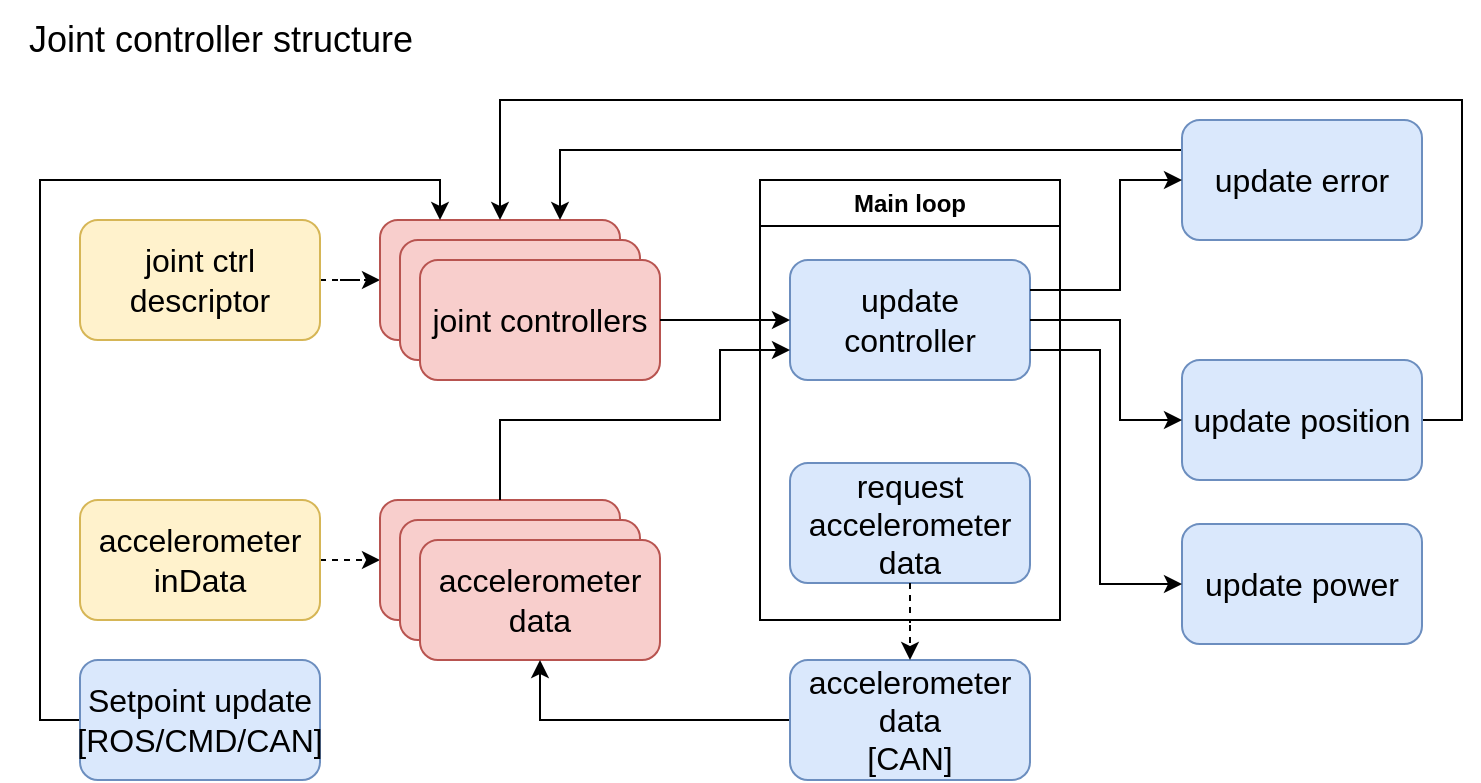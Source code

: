 <mxfile version="24.4.0" type="device">
  <diagram name="Page-1" id="Ah4eXIzguyVDU7Cm7RUX">
    <mxGraphModel dx="779" dy="482" grid="1" gridSize="10" guides="1" tooltips="1" connect="1" arrows="1" fold="1" page="1" pageScale="1" pageWidth="827" pageHeight="583" math="0" shadow="0">
      <root>
        <mxCell id="0" />
        <mxCell id="1" parent="0" />
        <mxCell id="w4NatyeVdwPAlOfVwhTA-1" value="Joint controller structure" style="text;html=1;align=center;verticalAlign=middle;resizable=0;points=[];autosize=1;strokeColor=none;fillColor=none;fontSize=18;" parent="1" vertex="1">
          <mxGeometry x="10" y="10" width="220" height="40" as="geometry" />
        </mxCell>
        <mxCell id="w4NatyeVdwPAlOfVwhTA-3" value="Main loop" style="swimlane;whiteSpace=wrap;html=1;" parent="1" vertex="1">
          <mxGeometry x="390" y="100" width="150" height="220" as="geometry" />
        </mxCell>
        <mxCell id="w4NatyeVdwPAlOfVwhTA-2" value="update controller" style="rounded=1;whiteSpace=wrap;html=1;fontSize=16;fillColor=#dae8fc;strokeColor=#6c8ebf;" parent="w4NatyeVdwPAlOfVwhTA-3" vertex="1">
          <mxGeometry x="15" y="40" width="120" height="60" as="geometry" />
        </mxCell>
        <mxCell id="w4NatyeVdwPAlOfVwhTA-16" value="request accelerometer data" style="rounded=1;whiteSpace=wrap;html=1;fontSize=16;fillColor=#dae8fc;strokeColor=#6c8ebf;" parent="w4NatyeVdwPAlOfVwhTA-3" vertex="1">
          <mxGeometry x="15" y="141.5" width="120" height="60" as="geometry" />
        </mxCell>
        <mxCell id="w4NatyeVdwPAlOfVwhTA-10" style="edgeStyle=orthogonalEdgeStyle;rounded=0;orthogonalLoop=1;jettySize=auto;html=1;entryX=0;entryY=0.5;entryDx=0;entryDy=0;dashed=1;" parent="1" source="w4NatyeVdwPAlOfVwhTA-4" target="w4NatyeVdwPAlOfVwhTA-6" edge="1">
          <mxGeometry relative="1" as="geometry" />
        </mxCell>
        <mxCell id="w4NatyeVdwPAlOfVwhTA-4" value="joint ctrl descriptor" style="rounded=1;whiteSpace=wrap;html=1;fontSize=16;fillColor=#fff2cc;strokeColor=#d6b656;" parent="1" vertex="1">
          <mxGeometry x="50" y="120" width="120" height="60" as="geometry" />
        </mxCell>
        <mxCell id="w4NatyeVdwPAlOfVwhTA-35" style="edgeStyle=orthogonalEdgeStyle;rounded=0;orthogonalLoop=1;jettySize=auto;html=1;exitX=1;exitY=0.5;exitDx=0;exitDy=0;entryX=0;entryY=0.5;entryDx=0;entryDy=0;dashed=1;" parent="1" source="w4NatyeVdwPAlOfVwhTA-5" target="w4NatyeVdwPAlOfVwhTA-12" edge="1">
          <mxGeometry relative="1" as="geometry" />
        </mxCell>
        <mxCell id="w4NatyeVdwPAlOfVwhTA-5" value="accelerometer inData" style="rounded=1;whiteSpace=wrap;html=1;fontSize=16;fillColor=#fff2cc;strokeColor=#d6b656;" parent="1" vertex="1">
          <mxGeometry x="50" y="260" width="120" height="60" as="geometry" />
        </mxCell>
        <mxCell id="w4NatyeVdwPAlOfVwhTA-9" value="" style="group" parent="1" vertex="1" connectable="0">
          <mxGeometry x="200" y="120" width="140" height="80" as="geometry" />
        </mxCell>
        <mxCell id="w4NatyeVdwPAlOfVwhTA-6" value="" style="rounded=1;whiteSpace=wrap;html=1;fontSize=16;fillColor=#f8cecc;strokeColor=#b85450;" parent="w4NatyeVdwPAlOfVwhTA-9" vertex="1">
          <mxGeometry width="120" height="60" as="geometry" />
        </mxCell>
        <mxCell id="w4NatyeVdwPAlOfVwhTA-7" value="" style="rounded=1;whiteSpace=wrap;html=1;fontSize=16;fillColor=#f8cecc;strokeColor=#b85450;" parent="w4NatyeVdwPAlOfVwhTA-9" vertex="1">
          <mxGeometry x="10" y="10" width="120" height="60" as="geometry" />
        </mxCell>
        <mxCell id="w4NatyeVdwPAlOfVwhTA-8" value="joint controllers" style="rounded=1;whiteSpace=wrap;html=1;fontSize=16;fillColor=#f8cecc;strokeColor=#b85450;" parent="w4NatyeVdwPAlOfVwhTA-9" vertex="1">
          <mxGeometry x="20" y="20" width="120" height="60" as="geometry" />
        </mxCell>
        <mxCell id="w4NatyeVdwPAlOfVwhTA-11" value="" style="group" parent="1" vertex="1" connectable="0">
          <mxGeometry x="200" y="260" width="140" height="80" as="geometry" />
        </mxCell>
        <mxCell id="w4NatyeVdwPAlOfVwhTA-12" value="" style="rounded=1;whiteSpace=wrap;html=1;fontSize=16;fillColor=#f8cecc;strokeColor=#b85450;" parent="w4NatyeVdwPAlOfVwhTA-11" vertex="1">
          <mxGeometry width="120" height="60" as="geometry" />
        </mxCell>
        <mxCell id="w4NatyeVdwPAlOfVwhTA-13" value="" style="rounded=1;whiteSpace=wrap;html=1;fontSize=16;fillColor=#f8cecc;strokeColor=#b85450;" parent="w4NatyeVdwPAlOfVwhTA-11" vertex="1">
          <mxGeometry x="10" y="10" width="120" height="60" as="geometry" />
        </mxCell>
        <mxCell id="w4NatyeVdwPAlOfVwhTA-14" value="accelerometer data" style="rounded=1;whiteSpace=wrap;html=1;fontSize=16;fillColor=#f8cecc;strokeColor=#b85450;" parent="w4NatyeVdwPAlOfVwhTA-11" vertex="1">
          <mxGeometry x="20" y="20" width="120" height="60" as="geometry" />
        </mxCell>
        <mxCell id="w4NatyeVdwPAlOfVwhTA-18" style="edgeStyle=orthogonalEdgeStyle;rounded=0;orthogonalLoop=1;jettySize=auto;html=1;exitX=1;exitY=0.5;exitDx=0;exitDy=0;entryX=0;entryY=0.5;entryDx=0;entryDy=0;" parent="1" source="w4NatyeVdwPAlOfVwhTA-8" target="w4NatyeVdwPAlOfVwhTA-2" edge="1">
          <mxGeometry relative="1" as="geometry" />
        </mxCell>
        <mxCell id="w4NatyeVdwPAlOfVwhTA-19" style="edgeStyle=orthogonalEdgeStyle;rounded=0;orthogonalLoop=1;jettySize=auto;html=1;exitX=0.5;exitY=0;exitDx=0;exitDy=0;entryX=0;entryY=0.75;entryDx=0;entryDy=0;" parent="1" source="w4NatyeVdwPAlOfVwhTA-12" target="w4NatyeVdwPAlOfVwhTA-2" edge="1">
          <mxGeometry relative="1" as="geometry">
            <Array as="points">
              <mxPoint x="260" y="220" />
              <mxPoint x="370" y="220" />
              <mxPoint x="370" y="185" />
            </Array>
          </mxGeometry>
        </mxCell>
        <mxCell id="w4NatyeVdwPAlOfVwhTA-33" style="edgeStyle=orthogonalEdgeStyle;rounded=0;orthogonalLoop=1;jettySize=auto;html=1;exitX=1;exitY=0.5;exitDx=0;exitDy=0;entryX=0.5;entryY=0;entryDx=0;entryDy=0;" parent="1" source="w4NatyeVdwPAlOfVwhTA-20" target="w4NatyeVdwPAlOfVwhTA-6" edge="1">
          <mxGeometry relative="1" as="geometry">
            <Array as="points">
              <mxPoint x="741" y="220" />
              <mxPoint x="741" y="60" />
              <mxPoint x="260" y="60" />
            </Array>
          </mxGeometry>
        </mxCell>
        <mxCell id="w4NatyeVdwPAlOfVwhTA-20" value="update position" style="rounded=1;whiteSpace=wrap;html=1;fontSize=16;fillColor=#dae8fc;strokeColor=#6c8ebf;" parent="1" vertex="1">
          <mxGeometry x="601" y="190" width="120" height="60" as="geometry" />
        </mxCell>
        <mxCell id="w4NatyeVdwPAlOfVwhTA-21" value="update power" style="rounded=1;whiteSpace=wrap;html=1;fontSize=16;fillColor=#dae8fc;strokeColor=#6c8ebf;" parent="1" vertex="1">
          <mxGeometry x="601" y="272" width="120" height="60" as="geometry" />
        </mxCell>
        <mxCell id="w4NatyeVdwPAlOfVwhTA-27" style="edgeStyle=orthogonalEdgeStyle;rounded=0;orthogonalLoop=1;jettySize=auto;html=1;exitX=0;exitY=0.25;exitDx=0;exitDy=0;entryX=0.75;entryY=0;entryDx=0;entryDy=0;" parent="1" source="w4NatyeVdwPAlOfVwhTA-22" target="w4NatyeVdwPAlOfVwhTA-6" edge="1">
          <mxGeometry relative="1" as="geometry" />
        </mxCell>
        <mxCell id="w4NatyeVdwPAlOfVwhTA-22" value="update error" style="rounded=1;whiteSpace=wrap;html=1;fontSize=16;fillColor=#dae8fc;strokeColor=#6c8ebf;" parent="1" vertex="1">
          <mxGeometry x="601" y="70" width="120" height="60" as="geometry" />
        </mxCell>
        <mxCell id="w4NatyeVdwPAlOfVwhTA-24" style="edgeStyle=orthogonalEdgeStyle;rounded=0;orthogonalLoop=1;jettySize=auto;html=1;exitX=1;exitY=0.75;exitDx=0;exitDy=0;entryX=0;entryY=0.5;entryDx=0;entryDy=0;" parent="1" source="w4NatyeVdwPAlOfVwhTA-2" target="w4NatyeVdwPAlOfVwhTA-21" edge="1">
          <mxGeometry relative="1" as="geometry">
            <Array as="points">
              <mxPoint x="560" y="185" />
              <mxPoint x="560" y="302" />
            </Array>
          </mxGeometry>
        </mxCell>
        <mxCell id="w4NatyeVdwPAlOfVwhTA-25" style="edgeStyle=orthogonalEdgeStyle;rounded=0;orthogonalLoop=1;jettySize=auto;html=1;exitX=1;exitY=0.5;exitDx=0;exitDy=0;entryX=0;entryY=0.5;entryDx=0;entryDy=0;" parent="1" source="w4NatyeVdwPAlOfVwhTA-2" target="w4NatyeVdwPAlOfVwhTA-20" edge="1">
          <mxGeometry relative="1" as="geometry">
            <Array as="points">
              <mxPoint x="570" y="170" />
              <mxPoint x="570" y="220" />
            </Array>
          </mxGeometry>
        </mxCell>
        <mxCell id="w4NatyeVdwPAlOfVwhTA-26" style="edgeStyle=orthogonalEdgeStyle;rounded=0;orthogonalLoop=1;jettySize=auto;html=1;exitX=1;exitY=0.25;exitDx=0;exitDy=0;entryX=0;entryY=0.5;entryDx=0;entryDy=0;" parent="1" source="w4NatyeVdwPAlOfVwhTA-2" target="w4NatyeVdwPAlOfVwhTA-22" edge="1">
          <mxGeometry relative="1" as="geometry">
            <Array as="points">
              <mxPoint x="570" y="155" />
              <mxPoint x="570" y="100" />
            </Array>
          </mxGeometry>
        </mxCell>
        <mxCell id="w4NatyeVdwPAlOfVwhTA-30" style="edgeStyle=orthogonalEdgeStyle;rounded=0;orthogonalLoop=1;jettySize=auto;html=1;exitX=0;exitY=0.5;exitDx=0;exitDy=0;entryX=0.5;entryY=1;entryDx=0;entryDy=0;" parent="1" source="w4NatyeVdwPAlOfVwhTA-29" target="w4NatyeVdwPAlOfVwhTA-14" edge="1">
          <mxGeometry relative="1" as="geometry" />
        </mxCell>
        <mxCell id="w4NatyeVdwPAlOfVwhTA-29" value="accelerometer data&lt;div&gt;[CAN]&lt;/div&gt;" style="rounded=1;whiteSpace=wrap;html=1;fontSize=16;fillColor=#dae8fc;strokeColor=#6c8ebf;" parent="1" vertex="1">
          <mxGeometry x="405" y="340" width="120" height="60" as="geometry" />
        </mxCell>
        <mxCell id="w4NatyeVdwPAlOfVwhTA-31" style="edgeStyle=orthogonalEdgeStyle;rounded=0;orthogonalLoop=1;jettySize=auto;html=1;exitX=0.5;exitY=1;exitDx=0;exitDy=0;dashed=1;" parent="1" source="w4NatyeVdwPAlOfVwhTA-16" target="w4NatyeVdwPAlOfVwhTA-29" edge="1">
          <mxGeometry relative="1" as="geometry" />
        </mxCell>
        <mxCell id="y-G6B_j2Xdwp_OwQtWu8-2" style="edgeStyle=orthogonalEdgeStyle;rounded=0;orthogonalLoop=1;jettySize=auto;html=1;exitX=0;exitY=0.5;exitDx=0;exitDy=0;entryX=0.25;entryY=0;entryDx=0;entryDy=0;" edge="1" parent="1" source="y-G6B_j2Xdwp_OwQtWu8-1" target="w4NatyeVdwPAlOfVwhTA-6">
          <mxGeometry relative="1" as="geometry" />
        </mxCell>
        <mxCell id="y-G6B_j2Xdwp_OwQtWu8-1" value="Setpoint update&lt;div&gt;[ROS/CMD/CAN]&lt;/div&gt;" style="rounded=1;whiteSpace=wrap;html=1;fontSize=16;fillColor=#dae8fc;strokeColor=#6c8ebf;" vertex="1" parent="1">
          <mxGeometry x="50" y="340" width="120" height="60" as="geometry" />
        </mxCell>
      </root>
    </mxGraphModel>
  </diagram>
</mxfile>
